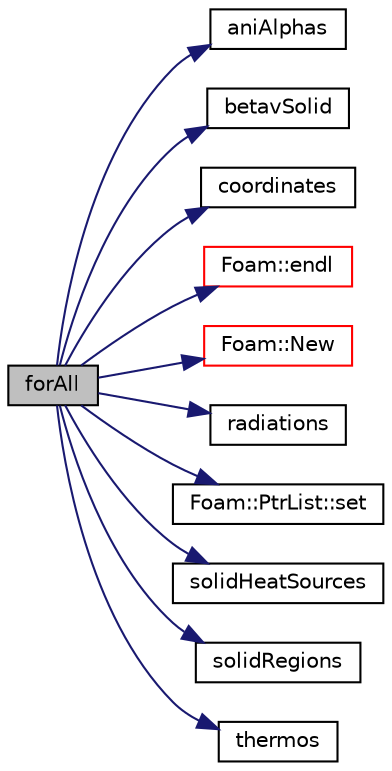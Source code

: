 digraph "forAll"
{
  bgcolor="transparent";
  edge [fontname="Helvetica",fontsize="10",labelfontname="Helvetica",labelfontsize="10"];
  node [fontname="Helvetica",fontsize="10",shape=record];
  rankdir="LR";
  Node1 [label="forAll",height=0.2,width=0.4,color="black", fillcolor="grey75", style="filled", fontcolor="black"];
  Node1 -> Node2 [color="midnightblue",fontsize="10",style="solid",fontname="Helvetica"];
  Node2 [label="aniAlphas",height=0.2,width=0.4,color="black",URL="$a03225.html#ac4c8e8227b2ef12b3b60746bc676cb69"];
  Node1 -> Node3 [color="midnightblue",fontsize="10",style="solid",fontname="Helvetica"];
  Node3 [label="betavSolid",height=0.2,width=0.4,color="black",URL="$a03225.html#a01ee0e5fd134c3e0edb6b3aacc1c3459"];
  Node1 -> Node4 [color="midnightblue",fontsize="10",style="solid",fontname="Helvetica"];
  Node4 [label="coordinates",height=0.2,width=0.4,color="black",URL="$a03225.html#a5093c14ad288c80fcbaf359a35adcd4a"];
  Node1 -> Node5 [color="midnightblue",fontsize="10",style="solid",fontname="Helvetica"];
  Node5 [label="Foam::endl",height=0.2,width=0.4,color="red",URL="$a10758.html#a2db8fe02a0d3909e9351bb4275b23ce4",tooltip="Add newline and flush stream. "];
  Node1 -> Node6 [color="midnightblue",fontsize="10",style="solid",fontname="Helvetica"];
  Node6 [label="Foam::New",height=0.2,width=0.4,color="red",URL="$a10758.html#a9d62cf14554c95e83f83f14909d9e0ec"];
  Node1 -> Node7 [color="midnightblue",fontsize="10",style="solid",fontname="Helvetica"];
  Node7 [label="radiations",height=0.2,width=0.4,color="black",URL="$a03225.html#abbd1719e371344d0400d33ef47ff98dc"];
  Node1 -> Node8 [color="midnightblue",fontsize="10",style="solid",fontname="Helvetica"];
  Node8 [label="Foam::PtrList::set",height=0.2,width=0.4,color="black",URL="$a02037.html#affa9210cfaa91a145f3a9618d4ef3baf",tooltip="Is element set. "];
  Node1 -> Node9 [color="midnightblue",fontsize="10",style="solid",fontname="Helvetica"];
  Node9 [label="solidHeatSources",height=0.2,width=0.4,color="black",URL="$a03225.html#aa2765eb78c80948fbad70e69b5c09e25"];
  Node1 -> Node10 [color="midnightblue",fontsize="10",style="solid",fontname="Helvetica"];
  Node10 [label="solidRegions",height=0.2,width=0.4,color="black",URL="$a03226.html#a29b90a4a37ed7eee2a08edd797e3b03e"];
  Node1 -> Node11 [color="midnightblue",fontsize="10",style="solid",fontname="Helvetica"];
  Node11 [label="thermos",height=0.2,width=0.4,color="black",URL="$a03225.html#a0095b9509603fe487629edeaaaa3022f"];
}
